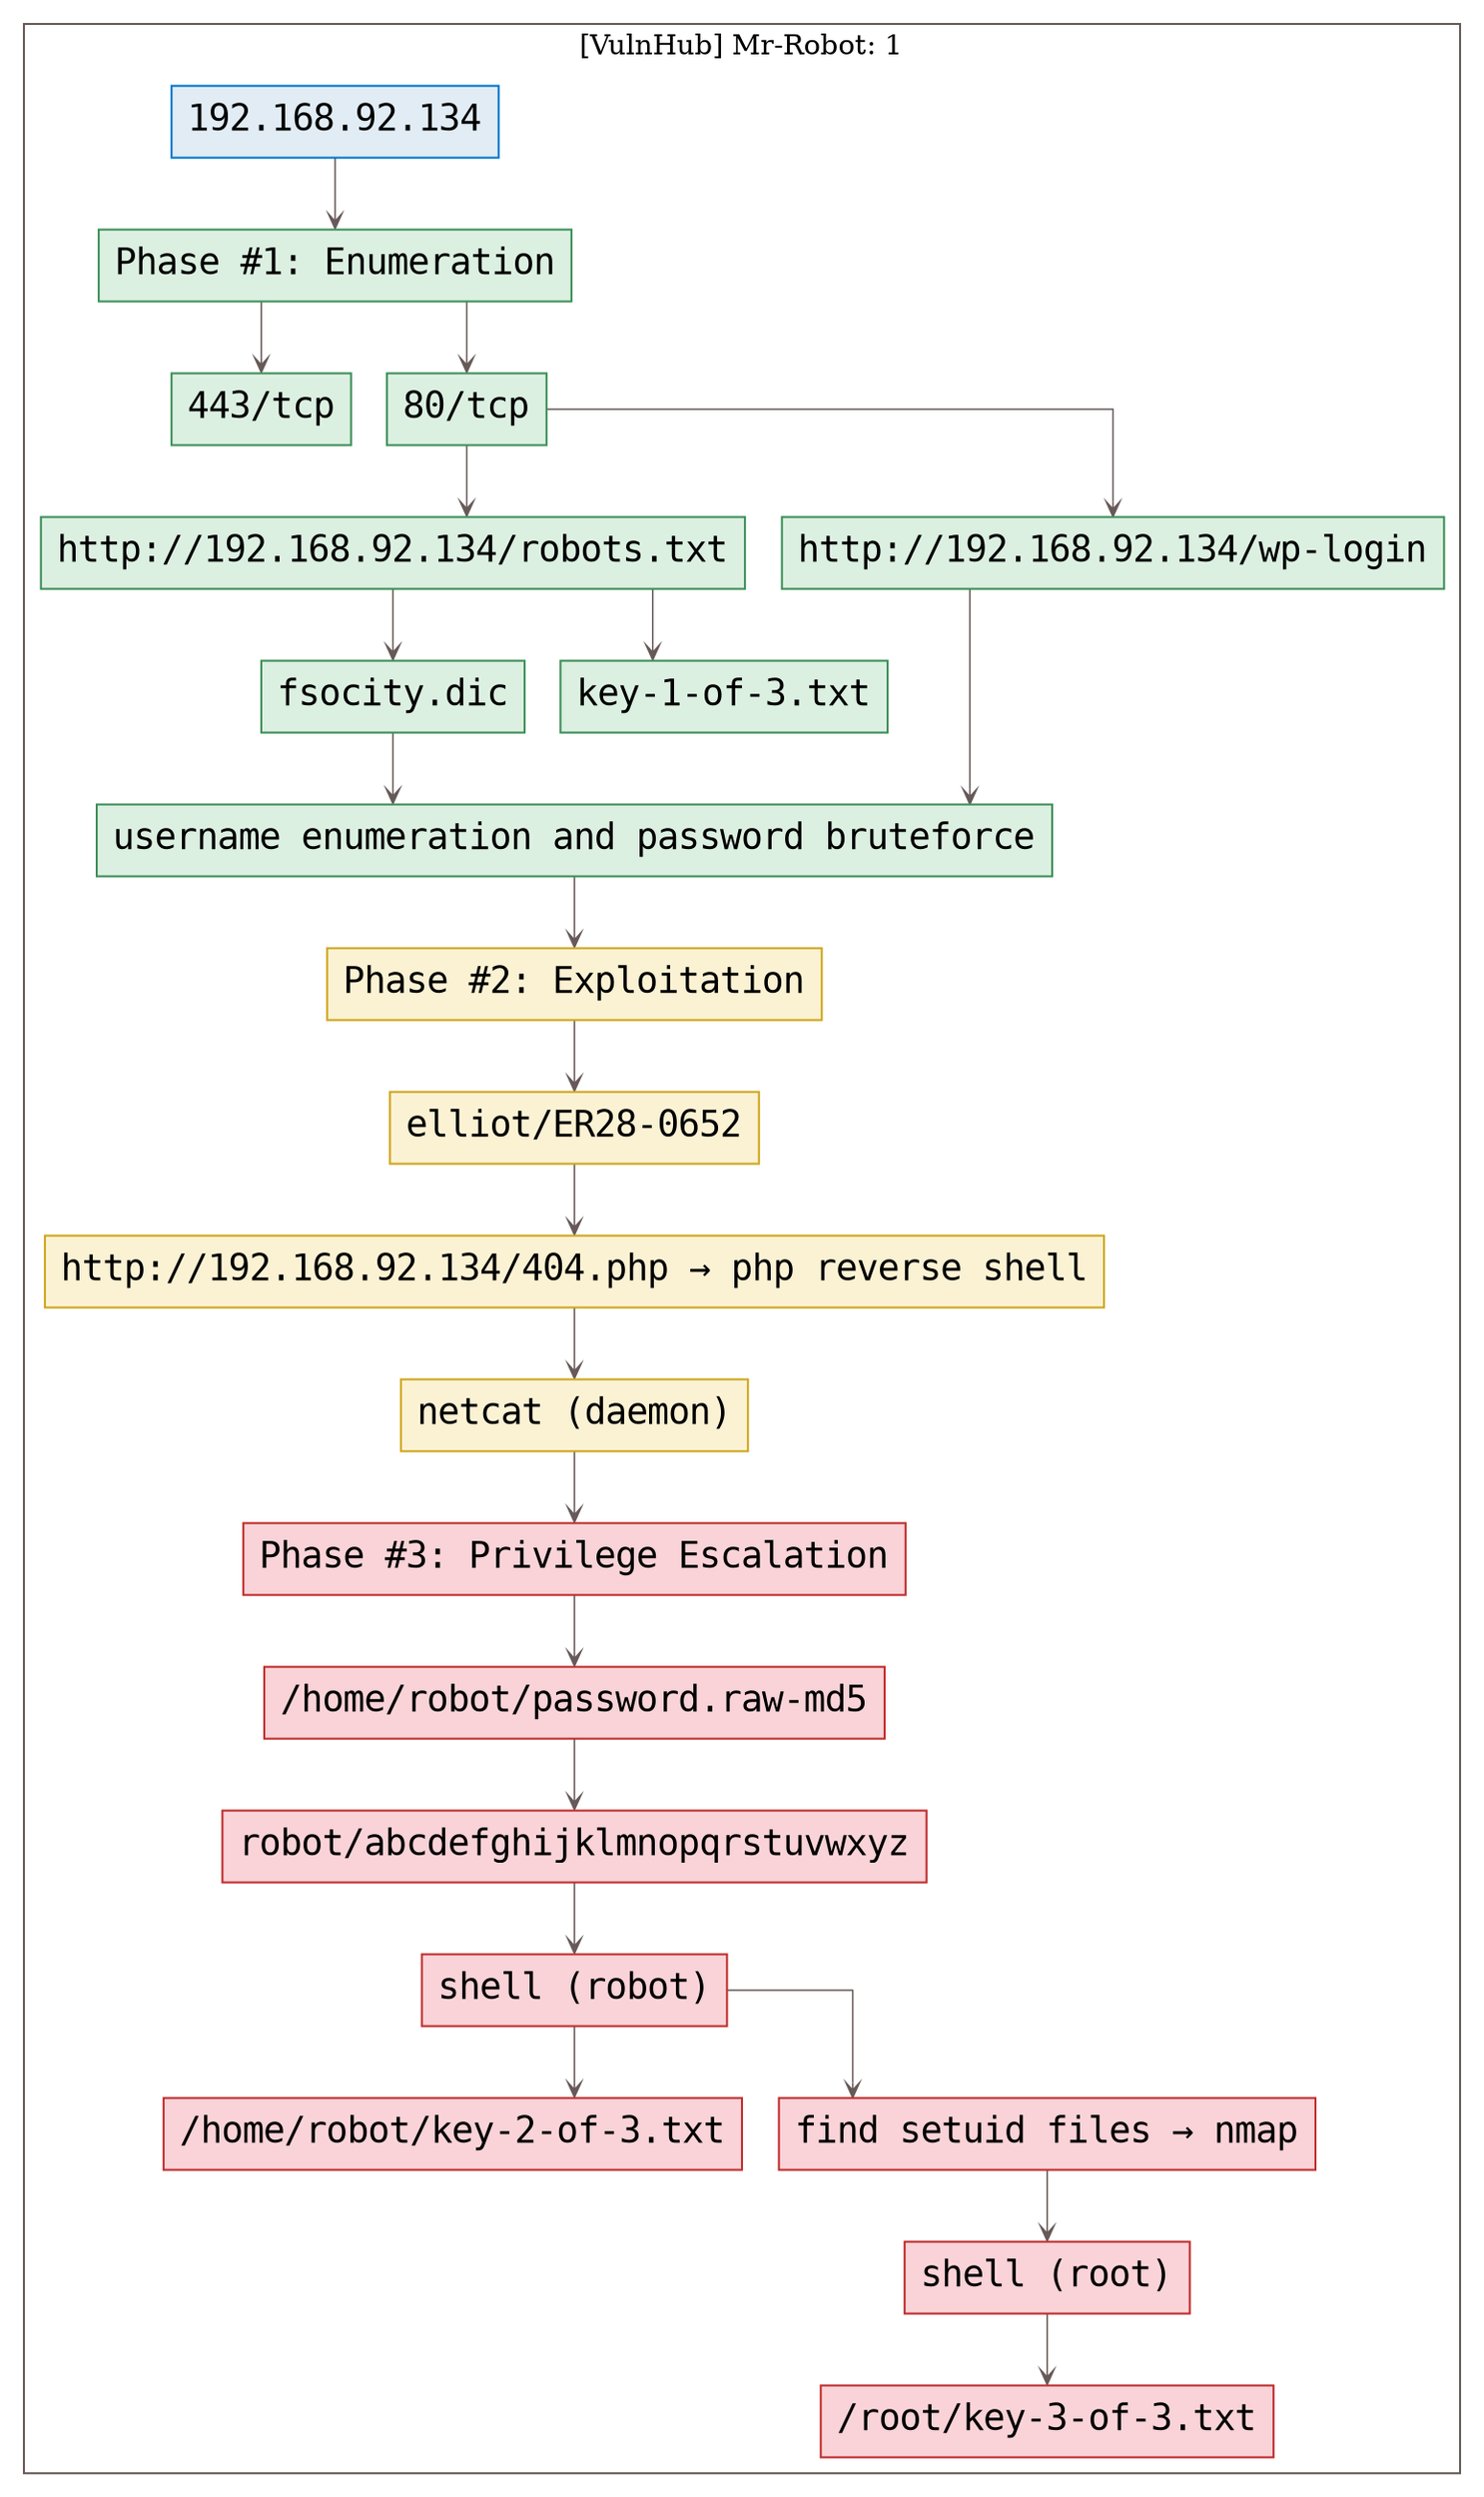 digraph G {
  #rankdir=LR;
  nodesdictep=1.0; splines="ortho"; K=0.6; overlap=scale; fixedsize=true; resolution=72; bgcolor="#ffffff"; outputorder="edgesfirst";
  node [fontname="courier" fontsize=18 shape=box width=0.25 fillcolor="white" style="filled,solid"];
  edge [style=solid color="#665957" penwidth=0.75 arrowhead=vee arrowsize=0.75 ];

  0[label="192.168.92.134" color="#0077cc" fillcolor="#e1ecf4" tooltip="[VulnHub] Mr-Robot: 1"];
  10[label="http://192.168.92.134/404.php → php reverse shell" color="#cea51b" fillcolor="#fbf2d4" tooltip="Phase #2:Exploitation"];
  11[label="netcat (daemon)" color="#cea51b" fillcolor="#fbf2d4" tooltip="Phase #2:Exploitation"];
  12[label="Phase #3: Privilege Escalation" color="#c02d2e" fillcolor="#f9d3d7" tooltip="Phase #3:Privilege Escalation"];
  13[label="/home/robot/password.raw-md5" color="#c02d2e" fillcolor="#f9d3d7" tooltip="Phase #3:Privilege Escalation"];
  14[label="robot/abcdefghijklmnopqrstuvwxyz" color="#c02d2e" fillcolor="#f9d3d7" tooltip="Phase #3:Privilege Escalation"];
  15[label="shell (robot)" color="#c02d2e" fillcolor="#f9d3d7" tooltip="Phase #3:Privilege Escalation"];
  16[label="/home/robot/key-2-of-3.txt" color="#c02d2e" fillcolor="#f9d3d7" tooltip="Phase #3:Privilege Escalation"];
  17[label="find setuid files → nmap" color="#c02d2e" fillcolor="#f9d3d7" tooltip="Phase #3:Privilege Escalation"];
  18[label="shell (root)" color="#c02d2e" fillcolor="#f9d3d7" tooltip="Phase #3:Privilege Escalation"];
  19[label="/root/key-3-of-3.txt" color="#c02d2e" fillcolor="#f9d3d7" tooltip="Phase #3:Privilege Escalation"];
  1[label="Phase #1: Enumeration" color="#3d8f58" fillcolor="#dcf0e2" tooltip="Phase #1:Enumeration"];
  20[label="443/tcp" color="#3d8f58" fillcolor="#dcf0e2" tooltip="Phase #1:Enumeration"];
  2[label="80/tcp" color="#3d8f58" fillcolor="#dcf0e2" tooltip="Phase #1:Enumeration"];
  3[label="http://192.168.92.134/robots.txt" color="#3d8f58" fillcolor="#dcf0e2" tooltip="Phase #1:Enumeration"];
  4[label="fsocity.dic" color="#3d8f58" fillcolor="#dcf0e2" tooltip="Phase #1:Enumeration"];
  5[label="username enumeration and password bruteforce" color="#3d8f58" fillcolor="#dcf0e2" tooltip="Phase #1:Enumeration"];
  6[label="key-1-of-3.txt" color="#3d8f58" fillcolor="#dcf0e2" tooltip="Phase #1:Enumeration"];
  7[label="http://192.168.92.134/wp-login" color="#3d8f58" fillcolor="#dcf0e2" tooltip="Phase #1:Enumeration"];
  8[label="Phase #2: Exploitation" color="#cea51b" fillcolor="#fbf2d4" tooltip="Phase #2:Exploitation"];
  9[label="elliot/ER28-0652" color="#cea51b" fillcolor="#fbf2d4" tooltip="Phase #2:Exploitation"];

  subgraph cluster_0 {
    node [style="filled,solid"];
    label = "[VulnHub] Mr-Robot: 1";
    color = "#665957";
    0 -> 1 [color="#665957"];
    1 -> 2 [color="#665957"];
    1 -> 20 [color="#665957"];
    10 -> 11 [color="#665957"];
    11 -> 12 [color="#665957"];
    12 -> 13 [color="#665957"];
    13 -> 14 [color="#665957"];
    14 -> 15 [color="#665957"];
    15 -> 16 [color="#665957"];
    15 -> 17 [color="#665957"];
    17 -> 18 [color="#665957"];
    18 -> 19 [color="#665957"];
    2 -> 3 [color="#665957"];
    2 -> 7 [color="#665957"];
    3 -> 4 [color="#665957"];
    3 -> 6 [color="#665957"];
    4 -> 5 [color="#665957"];
    5 -> 8 [color="#665957"];
    7 -> 5 [color="#665957"];
    8 -> 9 [color="#665957"];
    9 -> 10 [color="#665957"];
  }
}
